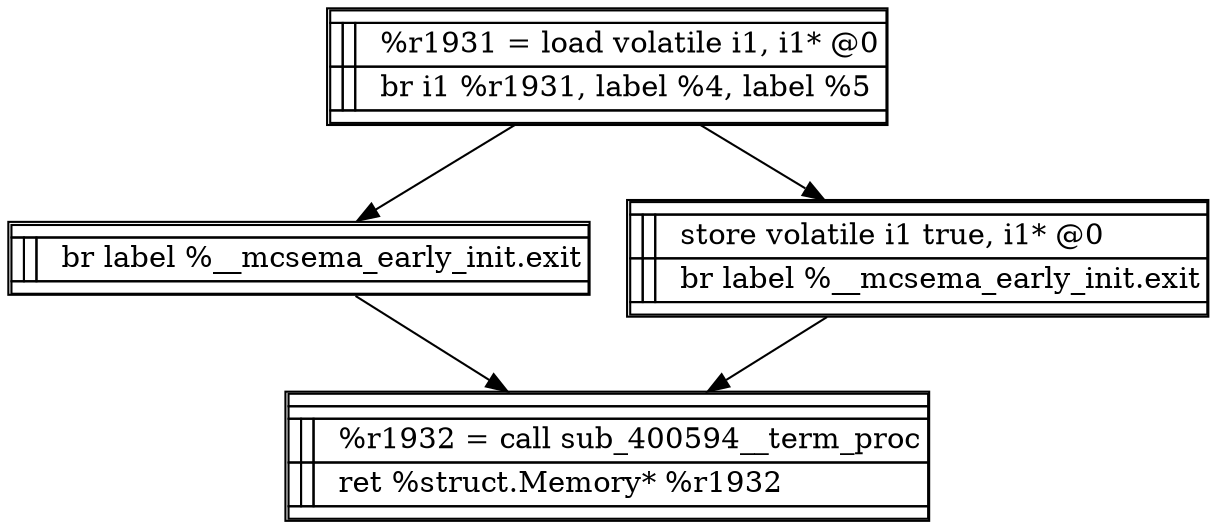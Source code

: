 digraph {
node [shape=none margin=0 nojustify=false labeljust=l]
b51742720 -> b41660544
b51742720 -> b51637376
b51742720 [label=<<table cellspacing="0">
<tr><td align="left" colspan="3"></td></tr>
<tr><td align="left"></td><td></td><td align="left">  %r1931 = load volatile i1, i1* @0</td></tr>
<tr><td align="left"></td><td></td><td align="left">  br i1 %r1931, label %4, label %5</td></tr>
<tr><td align="left" colspan="3"></td></tr>
</table>>];
b41660544 -> b40624608
b41660544 [label=<<table cellspacing="0">
<tr><td align="left" colspan="3"></td></tr>
<tr><td align="left"></td><td></td><td align="left">  br label %__mcsema_early_init.exit</td></tr>
<tr><td align="left" colspan="3"></td></tr>
</table>>];
b51637376 -> b40624608
b51637376 [label=<<table cellspacing="0">
<tr><td align="left" colspan="3"></td></tr>
<tr><td align="left"></td><td></td><td align="left">  store volatile i1 true, i1* @0</td></tr>
<tr><td align="left"></td><td></td><td align="left">  br label %__mcsema_early_init.exit</td></tr>
<tr><td align="left" colspan="3"></td></tr>
</table>>];
b40624608 [label=<<table cellspacing="0">
<tr><td align="left" colspan="3"></td></tr>
<tr><td align="left" colspan="3"></td></tr>
<tr><td align="left"></td><td></td><td align="left">  %r1932 = call sub_400594__term_proc</td></tr>
<tr><td align="left"></td><td></td><td align="left">  ret %struct.Memory* %r1932</td></tr>
<tr><td align="left" colspan="3"></td></tr>
</table>>];
}
